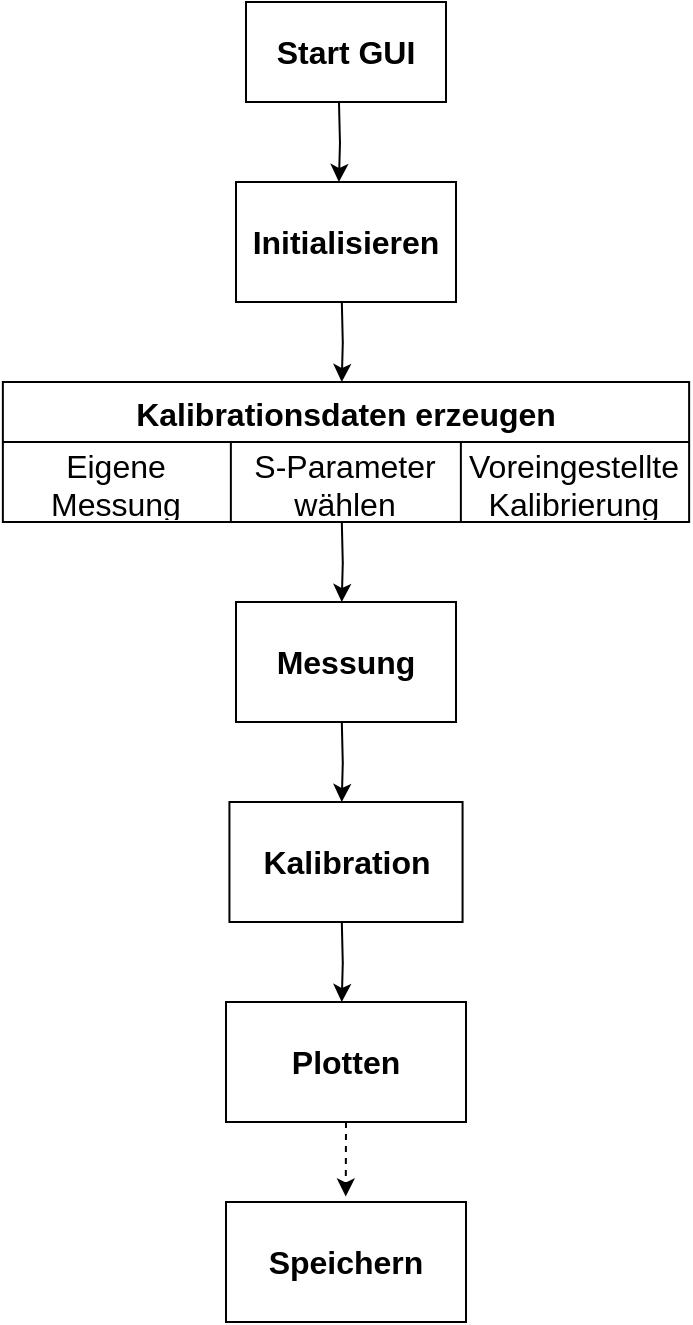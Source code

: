 <mxfile version="24.6.4" type="device">
  <diagram id="C5RBs43oDa-KdzZeNtuy" name="Page-1">
    <mxGraphModel dx="834" dy="1251" grid="1" gridSize="10" guides="1" tooltips="1" connect="1" arrows="1" fold="1" page="1" pageScale="1" pageWidth="827" pageHeight="1169" math="0" shadow="0">
      <root>
        <mxCell id="WIyWlLk6GJQsqaUBKTNV-0" />
        <mxCell id="WIyWlLk6GJQsqaUBKTNV-1" parent="WIyWlLk6GJQsqaUBKTNV-0" />
        <mxCell id="2CXnayc6NnahpAtSQl0N-34" value="&lt;div style=&quot;font-size: 16px;&quot;&gt;&lt;span style=&quot;background-color: initial; font-size: 16px;&quot;&gt;&lt;b style=&quot;font-size: 16px;&quot;&gt;Messung&lt;/b&gt;&lt;/span&gt;&lt;/div&gt;" style="rounded=0;whiteSpace=wrap;html=1;align=center;fontSize=16;flipV=0;" parent="WIyWlLk6GJQsqaUBKTNV-1" vertex="1">
          <mxGeometry x="390" y="400" width="110" height="60" as="geometry" />
        </mxCell>
        <mxCell id="2CXnayc6NnahpAtSQl0N-47" value="" style="edgeStyle=orthogonalEdgeStyle;rounded=0;orthogonalLoop=1;jettySize=auto;html=1;dashed=1;exitX=0.5;exitY=1;exitDx=0;exitDy=0;entryX=0.499;entryY=-0.046;entryDx=0;entryDy=0;entryPerimeter=0;fontSize=16;" parent="WIyWlLk6GJQsqaUBKTNV-1" source="eH-cV_e9smiTX8dmG5Cn-54" target="eH-cV_e9smiTX8dmG5Cn-55" edge="1">
          <mxGeometry relative="1" as="geometry">
            <mxPoint x="442.88" y="836.04" as="targetPoint" />
            <mxPoint x="442.88" y="791.04" as="sourcePoint" />
          </mxGeometry>
        </mxCell>
        <mxCell id="eH-cV_e9smiTX8dmG5Cn-52" value="&lt;div style=&quot;font-size: 16px;&quot;&gt;&lt;b style=&quot;font-size: 16px;&quot;&gt;Kalibration&lt;/b&gt;&lt;/div&gt;" style="rounded=0;whiteSpace=wrap;html=1;align=center;fontSize=16;flipV=0;" parent="WIyWlLk6GJQsqaUBKTNV-1" vertex="1">
          <mxGeometry x="386.715" y="500" width="116.57" height="60" as="geometry" />
        </mxCell>
        <mxCell id="eH-cV_e9smiTX8dmG5Cn-54" value="&lt;span style=&quot;text-wrap: nowrap; font-size: 16px;&quot;&gt;&lt;b&gt;Plotten&lt;/b&gt;&lt;/span&gt;" style="rounded=0;whiteSpace=wrap;html=1;fontSize=16;flipV=0;" parent="WIyWlLk6GJQsqaUBKTNV-1" vertex="1">
          <mxGeometry x="385" y="600" width="120" height="60" as="geometry" />
        </mxCell>
        <mxCell id="eH-cV_e9smiTX8dmG5Cn-55" value="&lt;span style=&quot;text-wrap: nowrap; font-size: 16px;&quot;&gt;&lt;b&gt;Speichern&lt;/b&gt;&lt;/span&gt;" style="rounded=0;whiteSpace=wrap;html=1;fontSize=16;flipV=0;" parent="WIyWlLk6GJQsqaUBKTNV-1" vertex="1">
          <mxGeometry x="385" y="700" width="120" height="60" as="geometry" />
        </mxCell>
        <mxCell id="2CXnayc6NnahpAtSQl0N-0" value="&lt;b&gt;Start GUI&lt;/b&gt;" style="rounded=0;whiteSpace=wrap;html=1;fontSize=16;flipV=0;" parent="WIyWlLk6GJQsqaUBKTNV-1" vertex="1">
          <mxGeometry x="395" y="100" width="100" height="50" as="geometry" />
        </mxCell>
        <mxCell id="eH-cV_e9smiTX8dmG5Cn-11" value="" style="edgeStyle=orthogonalEdgeStyle;rounded=0;orthogonalLoop=1;jettySize=auto;html=1;fontSize=16;" parent="WIyWlLk6GJQsqaUBKTNV-1" edge="1">
          <mxGeometry relative="1" as="geometry">
            <mxPoint x="442.917" y="250.0" as="sourcePoint" />
            <mxPoint x="442.88" y="290.0" as="targetPoint" />
          </mxGeometry>
        </mxCell>
        <mxCell id="N3hAC_Chdb1pGLacQPsX-3" value="Kalibrationsdaten erzeugen" style="shape=table;startSize=30;container=1;collapsible=0;childLayout=tableLayout;strokeColor=default;fontSize=16;fontStyle=1;flipV=0;" vertex="1" parent="WIyWlLk6GJQsqaUBKTNV-1">
          <mxGeometry x="273.435" y="290" width="343.13" height="70" as="geometry" />
        </mxCell>
        <mxCell id="N3hAC_Chdb1pGLacQPsX-4" value="" style="shape=tableRow;horizontal=0;startSize=0;swimlaneHead=0;swimlaneBody=0;strokeColor=inherit;top=0;left=0;bottom=0;right=0;collapsible=0;dropTarget=0;fillColor=none;points=[[0,0.5],[1,0.5]];portConstraint=eastwest;fontSize=16;" vertex="1" parent="N3hAC_Chdb1pGLacQPsX-3">
          <mxGeometry y="30" width="343.13" height="40" as="geometry" />
        </mxCell>
        <mxCell id="N3hAC_Chdb1pGLacQPsX-5" value="Eigene Messung" style="shape=partialRectangle;html=1;whiteSpace=wrap;connectable=0;strokeColor=inherit;overflow=hidden;fillColor=none;top=0;left=0;bottom=0;right=0;pointerEvents=1;fontSize=16;" vertex="1" parent="N3hAC_Chdb1pGLacQPsX-4">
          <mxGeometry width="114" height="40" as="geometry">
            <mxRectangle width="114" height="40" as="alternateBounds" />
          </mxGeometry>
        </mxCell>
        <mxCell id="N3hAC_Chdb1pGLacQPsX-6" value="S-Parameter wählen" style="shape=partialRectangle;html=1;whiteSpace=wrap;connectable=0;strokeColor=inherit;overflow=hidden;fillColor=none;top=0;left=0;bottom=0;right=0;pointerEvents=1;fontSize=16;" vertex="1" parent="N3hAC_Chdb1pGLacQPsX-4">
          <mxGeometry x="114" width="115" height="40" as="geometry">
            <mxRectangle width="115" height="40" as="alternateBounds" />
          </mxGeometry>
        </mxCell>
        <mxCell id="N3hAC_Chdb1pGLacQPsX-7" value="Voreingestellte Kalibrierung" style="shape=partialRectangle;html=1;whiteSpace=wrap;connectable=0;strokeColor=inherit;overflow=hidden;fillColor=none;top=0;left=0;bottom=0;right=0;pointerEvents=1;fontSize=16;" vertex="1" parent="N3hAC_Chdb1pGLacQPsX-4">
          <mxGeometry x="229" width="114" height="40" as="geometry">
            <mxRectangle width="114" height="40" as="alternateBounds" />
          </mxGeometry>
        </mxCell>
        <mxCell id="N3hAC_Chdb1pGLacQPsX-16" value="&lt;div style=&quot;font-size: 16px;&quot;&gt;&lt;span style=&quot;background-color: initial; font-size: 16px;&quot;&gt;&lt;b style=&quot;font-size: 16px;&quot;&gt;Initialisieren&lt;/b&gt;&lt;/span&gt;&lt;/div&gt;" style="rounded=0;whiteSpace=wrap;html=1;align=center;fontSize=16;flipV=0;" vertex="1" parent="WIyWlLk6GJQsqaUBKTNV-1">
          <mxGeometry x="390" y="190" width="110" height="60" as="geometry" />
        </mxCell>
        <mxCell id="N3hAC_Chdb1pGLacQPsX-18" value="" style="edgeStyle=orthogonalEdgeStyle;rounded=0;orthogonalLoop=1;jettySize=auto;html=1;fontSize=16;" edge="1" parent="WIyWlLk6GJQsqaUBKTNV-1">
          <mxGeometry relative="1" as="geometry">
            <mxPoint x="441.487" y="150.0" as="sourcePoint" />
            <mxPoint x="441.45" y="190.0" as="targetPoint" />
          </mxGeometry>
        </mxCell>
        <mxCell id="N3hAC_Chdb1pGLacQPsX-20" value="" style="edgeStyle=orthogonalEdgeStyle;rounded=0;orthogonalLoop=1;jettySize=auto;html=1;fontSize=16;" edge="1" parent="WIyWlLk6GJQsqaUBKTNV-1">
          <mxGeometry relative="1" as="geometry">
            <mxPoint x="442.907" y="360.0" as="sourcePoint" />
            <mxPoint x="442.87" y="400.0" as="targetPoint" />
          </mxGeometry>
        </mxCell>
        <mxCell id="N3hAC_Chdb1pGLacQPsX-21" value="" style="edgeStyle=orthogonalEdgeStyle;rounded=0;orthogonalLoop=1;jettySize=auto;html=1;fontSize=16;" edge="1" parent="WIyWlLk6GJQsqaUBKTNV-1">
          <mxGeometry relative="1" as="geometry">
            <mxPoint x="442.907" y="460" as="sourcePoint" />
            <mxPoint x="442.87" y="500" as="targetPoint" />
          </mxGeometry>
        </mxCell>
        <mxCell id="N3hAC_Chdb1pGLacQPsX-22" value="" style="edgeStyle=orthogonalEdgeStyle;rounded=0;orthogonalLoop=1;jettySize=auto;html=1;fontSize=16;" edge="1" parent="WIyWlLk6GJQsqaUBKTNV-1">
          <mxGeometry relative="1" as="geometry">
            <mxPoint x="442.907" y="560" as="sourcePoint" />
            <mxPoint x="442.87" y="600" as="targetPoint" />
          </mxGeometry>
        </mxCell>
      </root>
    </mxGraphModel>
  </diagram>
</mxfile>
